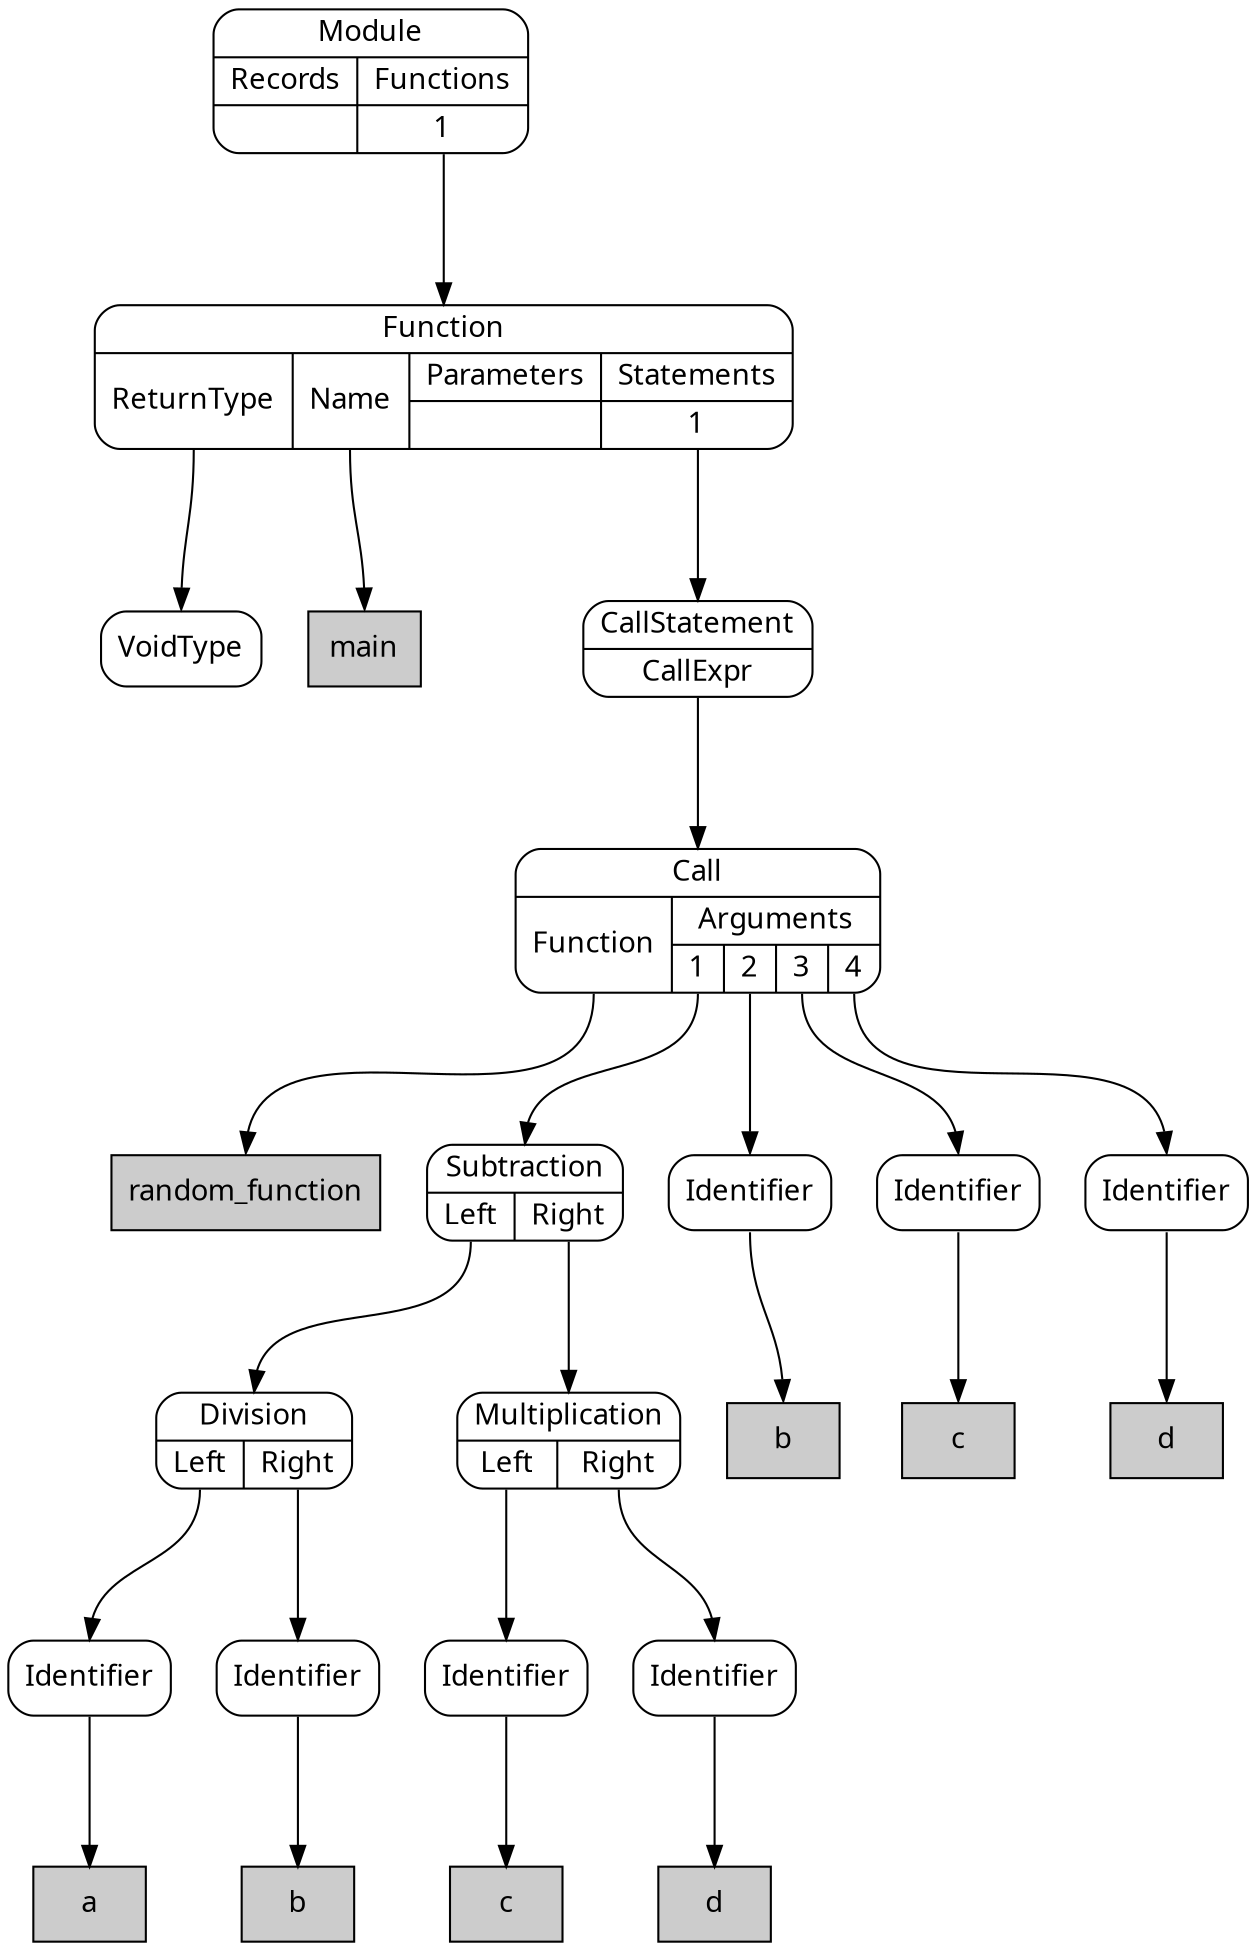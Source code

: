 digraph {
node [shape=Mrecord, style=filled, fillcolor=white, fontname="Calibri"];
graph [ordering=out, nodesep=0.3, ranksep=1];

# SimpleNode VoidType
node0 [label="VoidType", tooltip="VoidType"]

# DeclarationLiteral main
node1 [shape=box, label="main", fillcolor="#cccccc", tooltip="main"]

# ReferenceLiteral random_function
node2 [shape=box, label="random_function", fillcolor="#cccccc", tooltip="random_function"]

# ReferenceLiteral a
node3 [shape=box, label="a", fillcolor="#cccccc", tooltip="a"]

# SimpleNode Identifier
node4:s -> node3:n
node4 [label="Identifier", tooltip="Identifier"]

# ReferenceLiteral b
node5 [shape=box, label="b", fillcolor="#cccccc", tooltip="b"]

# SimpleNode Identifier
node6:s -> node5:n
node6 [label="Identifier", tooltip="Identifier"]

# PortNode Division
node7:p0:s -> node4:n
node7:p1:s -> node6:n
node7 [label="{Division|{<p0>Left|<p1>Right}}", tooltip="Division"]

# ReferenceLiteral c
node8 [shape=box, label="c", fillcolor="#cccccc", tooltip="c"]

# SimpleNode Identifier
node9:s -> node8:n
node9 [label="Identifier", tooltip="Identifier"]

# ReferenceLiteral d
node10 [shape=box, label="d", fillcolor="#cccccc", tooltip="d"]

# SimpleNode Identifier
node11:s -> node10:n
node11 [label="Identifier", tooltip="Identifier"]

# PortNode Multiplication
node12:p0:s -> node9:n
node12:p1:s -> node11:n
node12 [label="{Multiplication|{<p0>Left|<p1>Right}}", tooltip="Multiplication"]

# PortNode Subtraction
node13:p0:s -> node7:n
node13:p1:s -> node12:n
node13 [label="{Subtraction|{<p0>Left|<p1>Right}}", tooltip="Subtraction"]

# ReferenceLiteral b
node14 [shape=box, label="b", fillcolor="#cccccc", tooltip="b"]

# SimpleNode Identifier
node15:s -> node14:n
node15 [label="Identifier", tooltip="Identifier"]

# ReferenceLiteral c
node16 [shape=box, label="c", fillcolor="#cccccc", tooltip="c"]

# SimpleNode Identifier
node17:s -> node16:n
node17 [label="Identifier", tooltip="Identifier"]

# ReferenceLiteral d
node18 [shape=box, label="d", fillcolor="#cccccc", tooltip="d"]

# SimpleNode Identifier
node19:s -> node18:n
node19 [label="Identifier", tooltip="Identifier"]

# PortNode Call
node20:p0:s -> node2:n
node20:p1_0:s -> node13:n
node20:p1_1:s -> node15:n
node20:p1_2:s -> node17:n
node20:p1_3:s -> node19:n
node20 [label="{Call|{<p0>Function|{Arguments|{<p1_0>1|<p1_1>2|<p1_2>3|<p1_3>4}}}}", tooltip="Call"]

# PortNode CallStatement
node21:p0:s -> node20:n
node21 [label="{CallStatement|{<p0>CallExpr}}", tooltip="CallStatement"]

# PortNode Function
node22:p0:s -> node0:n
node22:p1:s -> node1:n
node22:p3_0:s -> node21:n
node22 [label="{Function|{<p0>ReturnType|<p1>Name|{Parameters|{}}|{Statements|{<p3_0>1}}}}", tooltip="Function"]

# PortNode Module
node23:p1_0:s -> node22:n
node23 [label="{Module|{{Records|{}}|{Functions|{<p1_0>1}}}}", tooltip="Module"]

}

